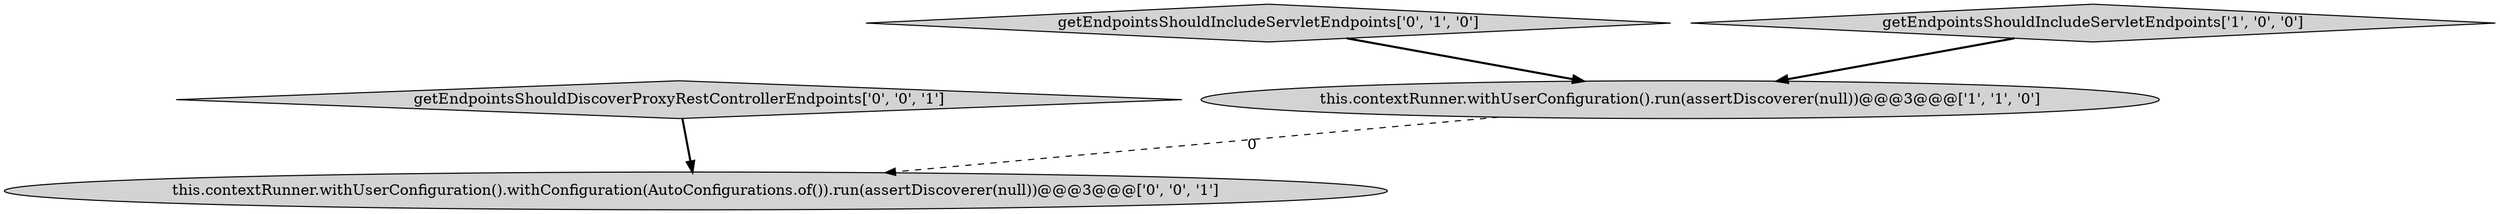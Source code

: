 digraph {
4 [style = filled, label = "getEndpointsShouldDiscoverProxyRestControllerEndpoints['0', '0', '1']", fillcolor = lightgray, shape = diamond image = "AAA0AAABBB3BBB"];
2 [style = filled, label = "getEndpointsShouldIncludeServletEndpoints['0', '1', '0']", fillcolor = lightgray, shape = diamond image = "AAA0AAABBB2BBB"];
1 [style = filled, label = "this.contextRunner.withUserConfiguration().run(assertDiscoverer(null))@@@3@@@['1', '1', '0']", fillcolor = lightgray, shape = ellipse image = "AAA0AAABBB1BBB"];
0 [style = filled, label = "getEndpointsShouldIncludeServletEndpoints['1', '0', '0']", fillcolor = lightgray, shape = diamond image = "AAA0AAABBB1BBB"];
3 [style = filled, label = "this.contextRunner.withUserConfiguration().withConfiguration(AutoConfigurations.of()).run(assertDiscoverer(null))@@@3@@@['0', '0', '1']", fillcolor = lightgray, shape = ellipse image = "AAA0AAABBB3BBB"];
1->3 [style = dashed, label="0"];
4->3 [style = bold, label=""];
0->1 [style = bold, label=""];
2->1 [style = bold, label=""];
}
